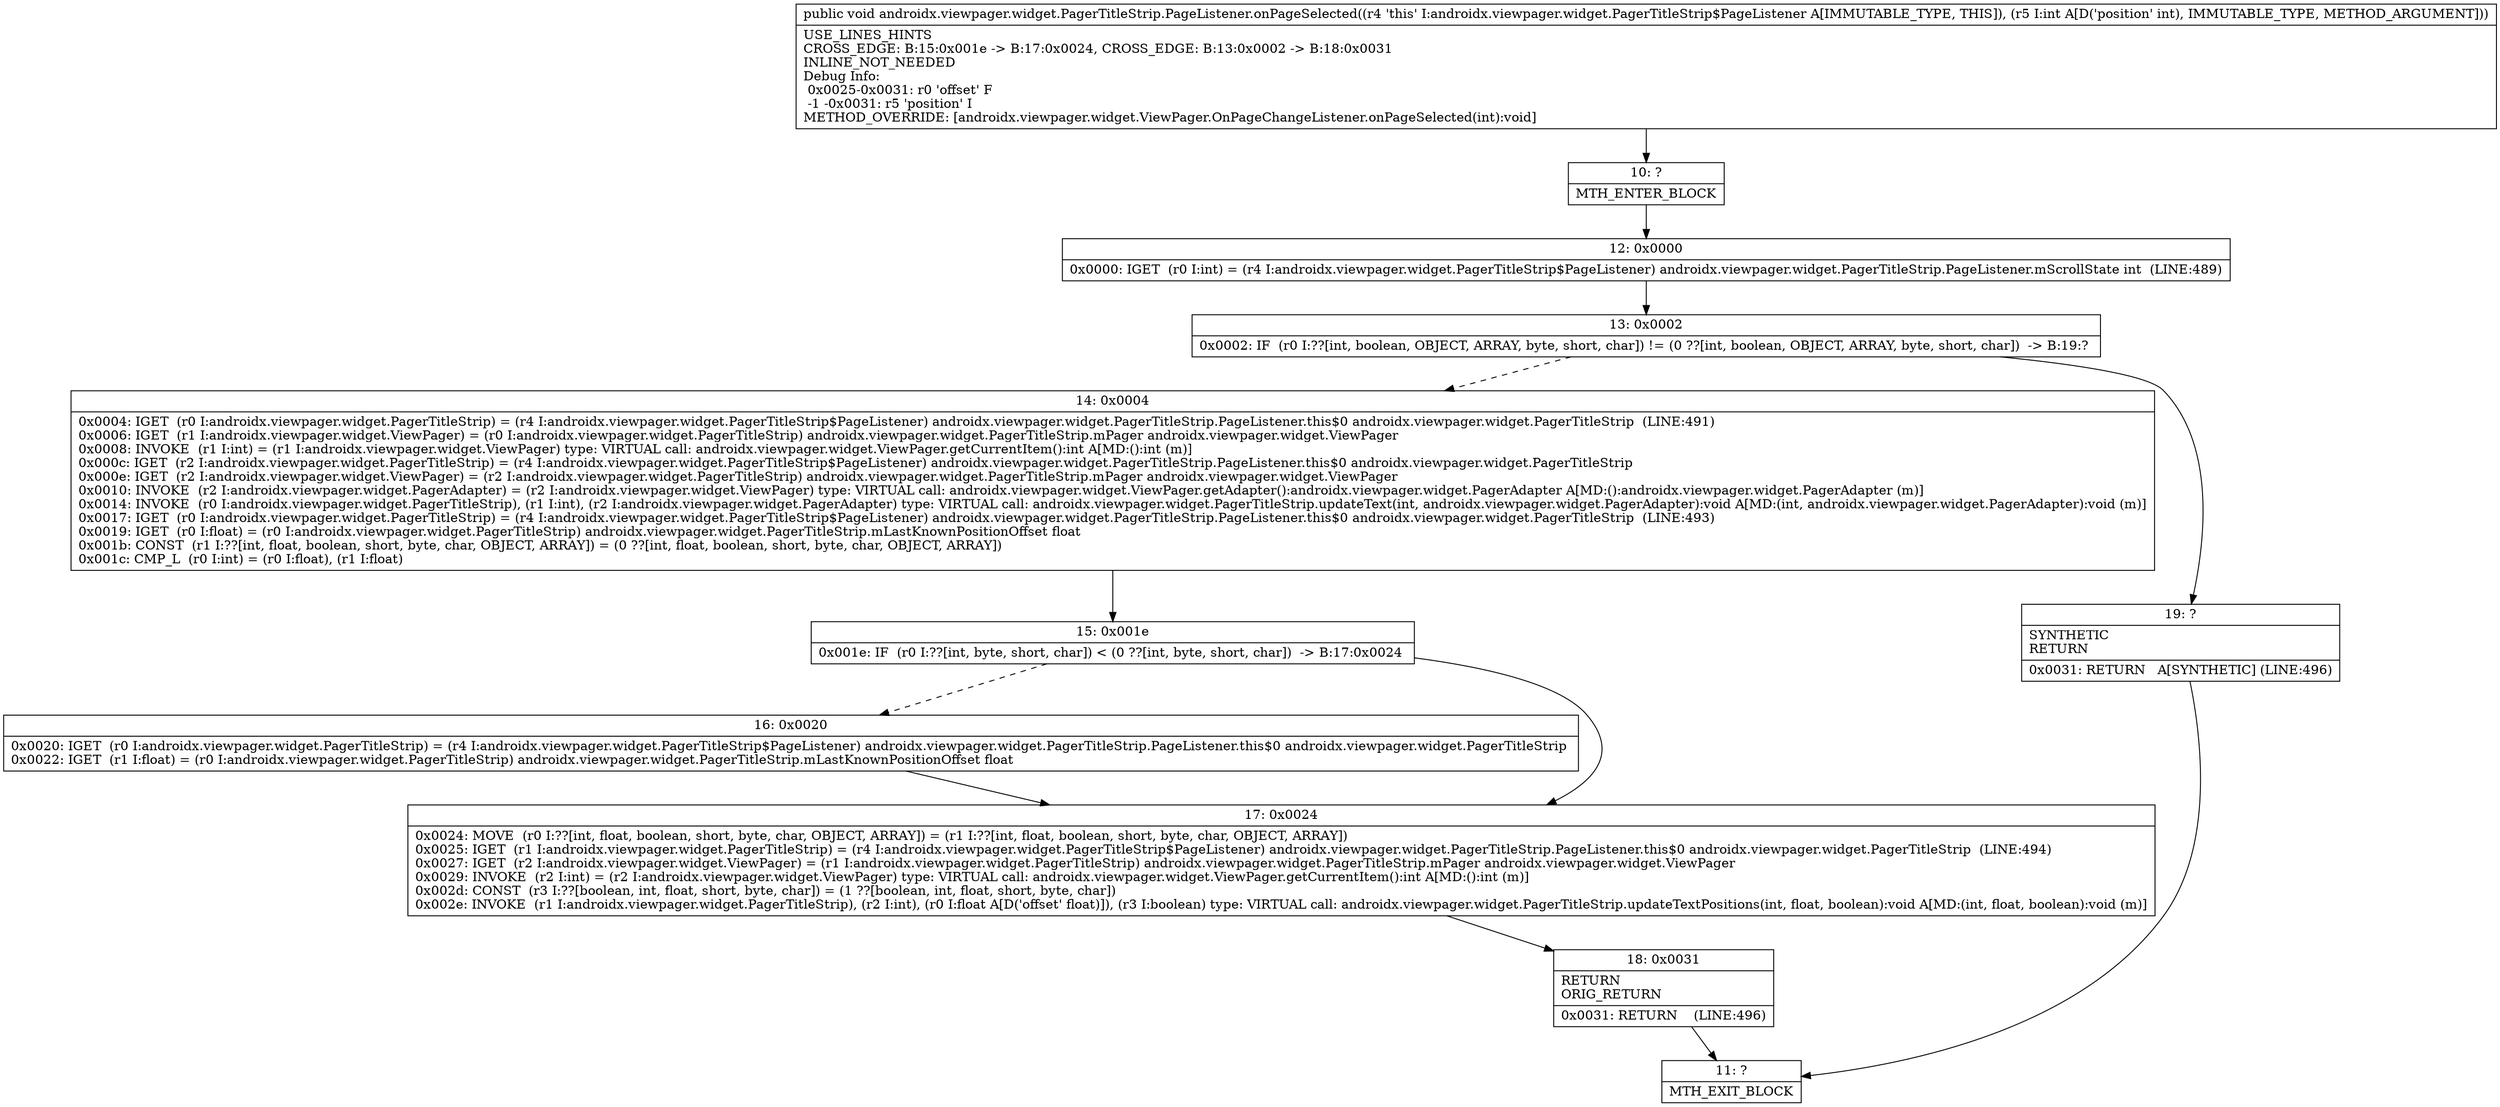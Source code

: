 digraph "CFG forandroidx.viewpager.widget.PagerTitleStrip.PageListener.onPageSelected(I)V" {
Node_10 [shape=record,label="{10\:\ ?|MTH_ENTER_BLOCK\l}"];
Node_12 [shape=record,label="{12\:\ 0x0000|0x0000: IGET  (r0 I:int) = (r4 I:androidx.viewpager.widget.PagerTitleStrip$PageListener) androidx.viewpager.widget.PagerTitleStrip.PageListener.mScrollState int  (LINE:489)\l}"];
Node_13 [shape=record,label="{13\:\ 0x0002|0x0002: IF  (r0 I:??[int, boolean, OBJECT, ARRAY, byte, short, char]) != (0 ??[int, boolean, OBJECT, ARRAY, byte, short, char])  \-\> B:19:? \l}"];
Node_14 [shape=record,label="{14\:\ 0x0004|0x0004: IGET  (r0 I:androidx.viewpager.widget.PagerTitleStrip) = (r4 I:androidx.viewpager.widget.PagerTitleStrip$PageListener) androidx.viewpager.widget.PagerTitleStrip.PageListener.this$0 androidx.viewpager.widget.PagerTitleStrip  (LINE:491)\l0x0006: IGET  (r1 I:androidx.viewpager.widget.ViewPager) = (r0 I:androidx.viewpager.widget.PagerTitleStrip) androidx.viewpager.widget.PagerTitleStrip.mPager androidx.viewpager.widget.ViewPager \l0x0008: INVOKE  (r1 I:int) = (r1 I:androidx.viewpager.widget.ViewPager) type: VIRTUAL call: androidx.viewpager.widget.ViewPager.getCurrentItem():int A[MD:():int (m)]\l0x000c: IGET  (r2 I:androidx.viewpager.widget.PagerTitleStrip) = (r4 I:androidx.viewpager.widget.PagerTitleStrip$PageListener) androidx.viewpager.widget.PagerTitleStrip.PageListener.this$0 androidx.viewpager.widget.PagerTitleStrip \l0x000e: IGET  (r2 I:androidx.viewpager.widget.ViewPager) = (r2 I:androidx.viewpager.widget.PagerTitleStrip) androidx.viewpager.widget.PagerTitleStrip.mPager androidx.viewpager.widget.ViewPager \l0x0010: INVOKE  (r2 I:androidx.viewpager.widget.PagerAdapter) = (r2 I:androidx.viewpager.widget.ViewPager) type: VIRTUAL call: androidx.viewpager.widget.ViewPager.getAdapter():androidx.viewpager.widget.PagerAdapter A[MD:():androidx.viewpager.widget.PagerAdapter (m)]\l0x0014: INVOKE  (r0 I:androidx.viewpager.widget.PagerTitleStrip), (r1 I:int), (r2 I:androidx.viewpager.widget.PagerAdapter) type: VIRTUAL call: androidx.viewpager.widget.PagerTitleStrip.updateText(int, androidx.viewpager.widget.PagerAdapter):void A[MD:(int, androidx.viewpager.widget.PagerAdapter):void (m)]\l0x0017: IGET  (r0 I:androidx.viewpager.widget.PagerTitleStrip) = (r4 I:androidx.viewpager.widget.PagerTitleStrip$PageListener) androidx.viewpager.widget.PagerTitleStrip.PageListener.this$0 androidx.viewpager.widget.PagerTitleStrip  (LINE:493)\l0x0019: IGET  (r0 I:float) = (r0 I:androidx.viewpager.widget.PagerTitleStrip) androidx.viewpager.widget.PagerTitleStrip.mLastKnownPositionOffset float \l0x001b: CONST  (r1 I:??[int, float, boolean, short, byte, char, OBJECT, ARRAY]) = (0 ??[int, float, boolean, short, byte, char, OBJECT, ARRAY]) \l0x001c: CMP_L  (r0 I:int) = (r0 I:float), (r1 I:float) \l}"];
Node_15 [shape=record,label="{15\:\ 0x001e|0x001e: IF  (r0 I:??[int, byte, short, char]) \< (0 ??[int, byte, short, char])  \-\> B:17:0x0024 \l}"];
Node_16 [shape=record,label="{16\:\ 0x0020|0x0020: IGET  (r0 I:androidx.viewpager.widget.PagerTitleStrip) = (r4 I:androidx.viewpager.widget.PagerTitleStrip$PageListener) androidx.viewpager.widget.PagerTitleStrip.PageListener.this$0 androidx.viewpager.widget.PagerTitleStrip \l0x0022: IGET  (r1 I:float) = (r0 I:androidx.viewpager.widget.PagerTitleStrip) androidx.viewpager.widget.PagerTitleStrip.mLastKnownPositionOffset float \l}"];
Node_17 [shape=record,label="{17\:\ 0x0024|0x0024: MOVE  (r0 I:??[int, float, boolean, short, byte, char, OBJECT, ARRAY]) = (r1 I:??[int, float, boolean, short, byte, char, OBJECT, ARRAY]) \l0x0025: IGET  (r1 I:androidx.viewpager.widget.PagerTitleStrip) = (r4 I:androidx.viewpager.widget.PagerTitleStrip$PageListener) androidx.viewpager.widget.PagerTitleStrip.PageListener.this$0 androidx.viewpager.widget.PagerTitleStrip  (LINE:494)\l0x0027: IGET  (r2 I:androidx.viewpager.widget.ViewPager) = (r1 I:androidx.viewpager.widget.PagerTitleStrip) androidx.viewpager.widget.PagerTitleStrip.mPager androidx.viewpager.widget.ViewPager \l0x0029: INVOKE  (r2 I:int) = (r2 I:androidx.viewpager.widget.ViewPager) type: VIRTUAL call: androidx.viewpager.widget.ViewPager.getCurrentItem():int A[MD:():int (m)]\l0x002d: CONST  (r3 I:??[boolean, int, float, short, byte, char]) = (1 ??[boolean, int, float, short, byte, char]) \l0x002e: INVOKE  (r1 I:androidx.viewpager.widget.PagerTitleStrip), (r2 I:int), (r0 I:float A[D('offset' float)]), (r3 I:boolean) type: VIRTUAL call: androidx.viewpager.widget.PagerTitleStrip.updateTextPositions(int, float, boolean):void A[MD:(int, float, boolean):void (m)]\l}"];
Node_18 [shape=record,label="{18\:\ 0x0031|RETURN\lORIG_RETURN\l|0x0031: RETURN    (LINE:496)\l}"];
Node_11 [shape=record,label="{11\:\ ?|MTH_EXIT_BLOCK\l}"];
Node_19 [shape=record,label="{19\:\ ?|SYNTHETIC\lRETURN\l|0x0031: RETURN   A[SYNTHETIC] (LINE:496)\l}"];
MethodNode[shape=record,label="{public void androidx.viewpager.widget.PagerTitleStrip.PageListener.onPageSelected((r4 'this' I:androidx.viewpager.widget.PagerTitleStrip$PageListener A[IMMUTABLE_TYPE, THIS]), (r5 I:int A[D('position' int), IMMUTABLE_TYPE, METHOD_ARGUMENT]))  | USE_LINES_HINTS\lCROSS_EDGE: B:15:0x001e \-\> B:17:0x0024, CROSS_EDGE: B:13:0x0002 \-\> B:18:0x0031\lINLINE_NOT_NEEDED\lDebug Info:\l  0x0025\-0x0031: r0 'offset' F\l  \-1 \-0x0031: r5 'position' I\lMETHOD_OVERRIDE: [androidx.viewpager.widget.ViewPager.OnPageChangeListener.onPageSelected(int):void]\l}"];
MethodNode -> Node_10;Node_10 -> Node_12;
Node_12 -> Node_13;
Node_13 -> Node_14[style=dashed];
Node_13 -> Node_19;
Node_14 -> Node_15;
Node_15 -> Node_16[style=dashed];
Node_15 -> Node_17;
Node_16 -> Node_17;
Node_17 -> Node_18;
Node_18 -> Node_11;
Node_19 -> Node_11;
}

